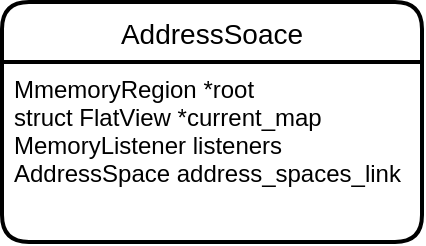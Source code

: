<mxfile version="16.6.1" type="github"><diagram id="FFm1CjLDhvsZAJ8UJkGk" name="第 1 页"><mxGraphModel dx="1102" dy="582" grid="1" gridSize="10" guides="1" tooltips="1" connect="1" arrows="1" fold="1" page="1" pageScale="1" pageWidth="827" pageHeight="1169" math="0" shadow="0"><root><mxCell id="0"/><mxCell id="1" parent="0"/><mxCell id="SbdXYenPq5xae5jqd_Ih-22" value="AddressSoace" style="swimlane;childLayout=stackLayout;horizontal=1;startSize=30;horizontalStack=0;rounded=1;fontSize=14;fontStyle=0;strokeWidth=2;resizeParent=0;resizeLast=1;shadow=0;dashed=0;align=center;" parent="1" vertex="1"><mxGeometry x="110" y="100" width="210" height="120" as="geometry"/></mxCell><mxCell id="SbdXYenPq5xae5jqd_Ih-23" value="MmemoryRegion *root&#xA;struct FlatView *current_map&#xA;MemoryListener listeners&#xA;AddressSpace address_spaces_link&#xA;" style="align=left;strokeColor=none;fillColor=none;spacingLeft=4;fontSize=12;verticalAlign=top;resizable=0;rotatable=0;part=1;" parent="SbdXYenPq5xae5jqd_Ih-22" vertex="1"><mxGeometry y="30" width="210" height="90" as="geometry"/></mxCell></root></mxGraphModel></diagram></mxfile>